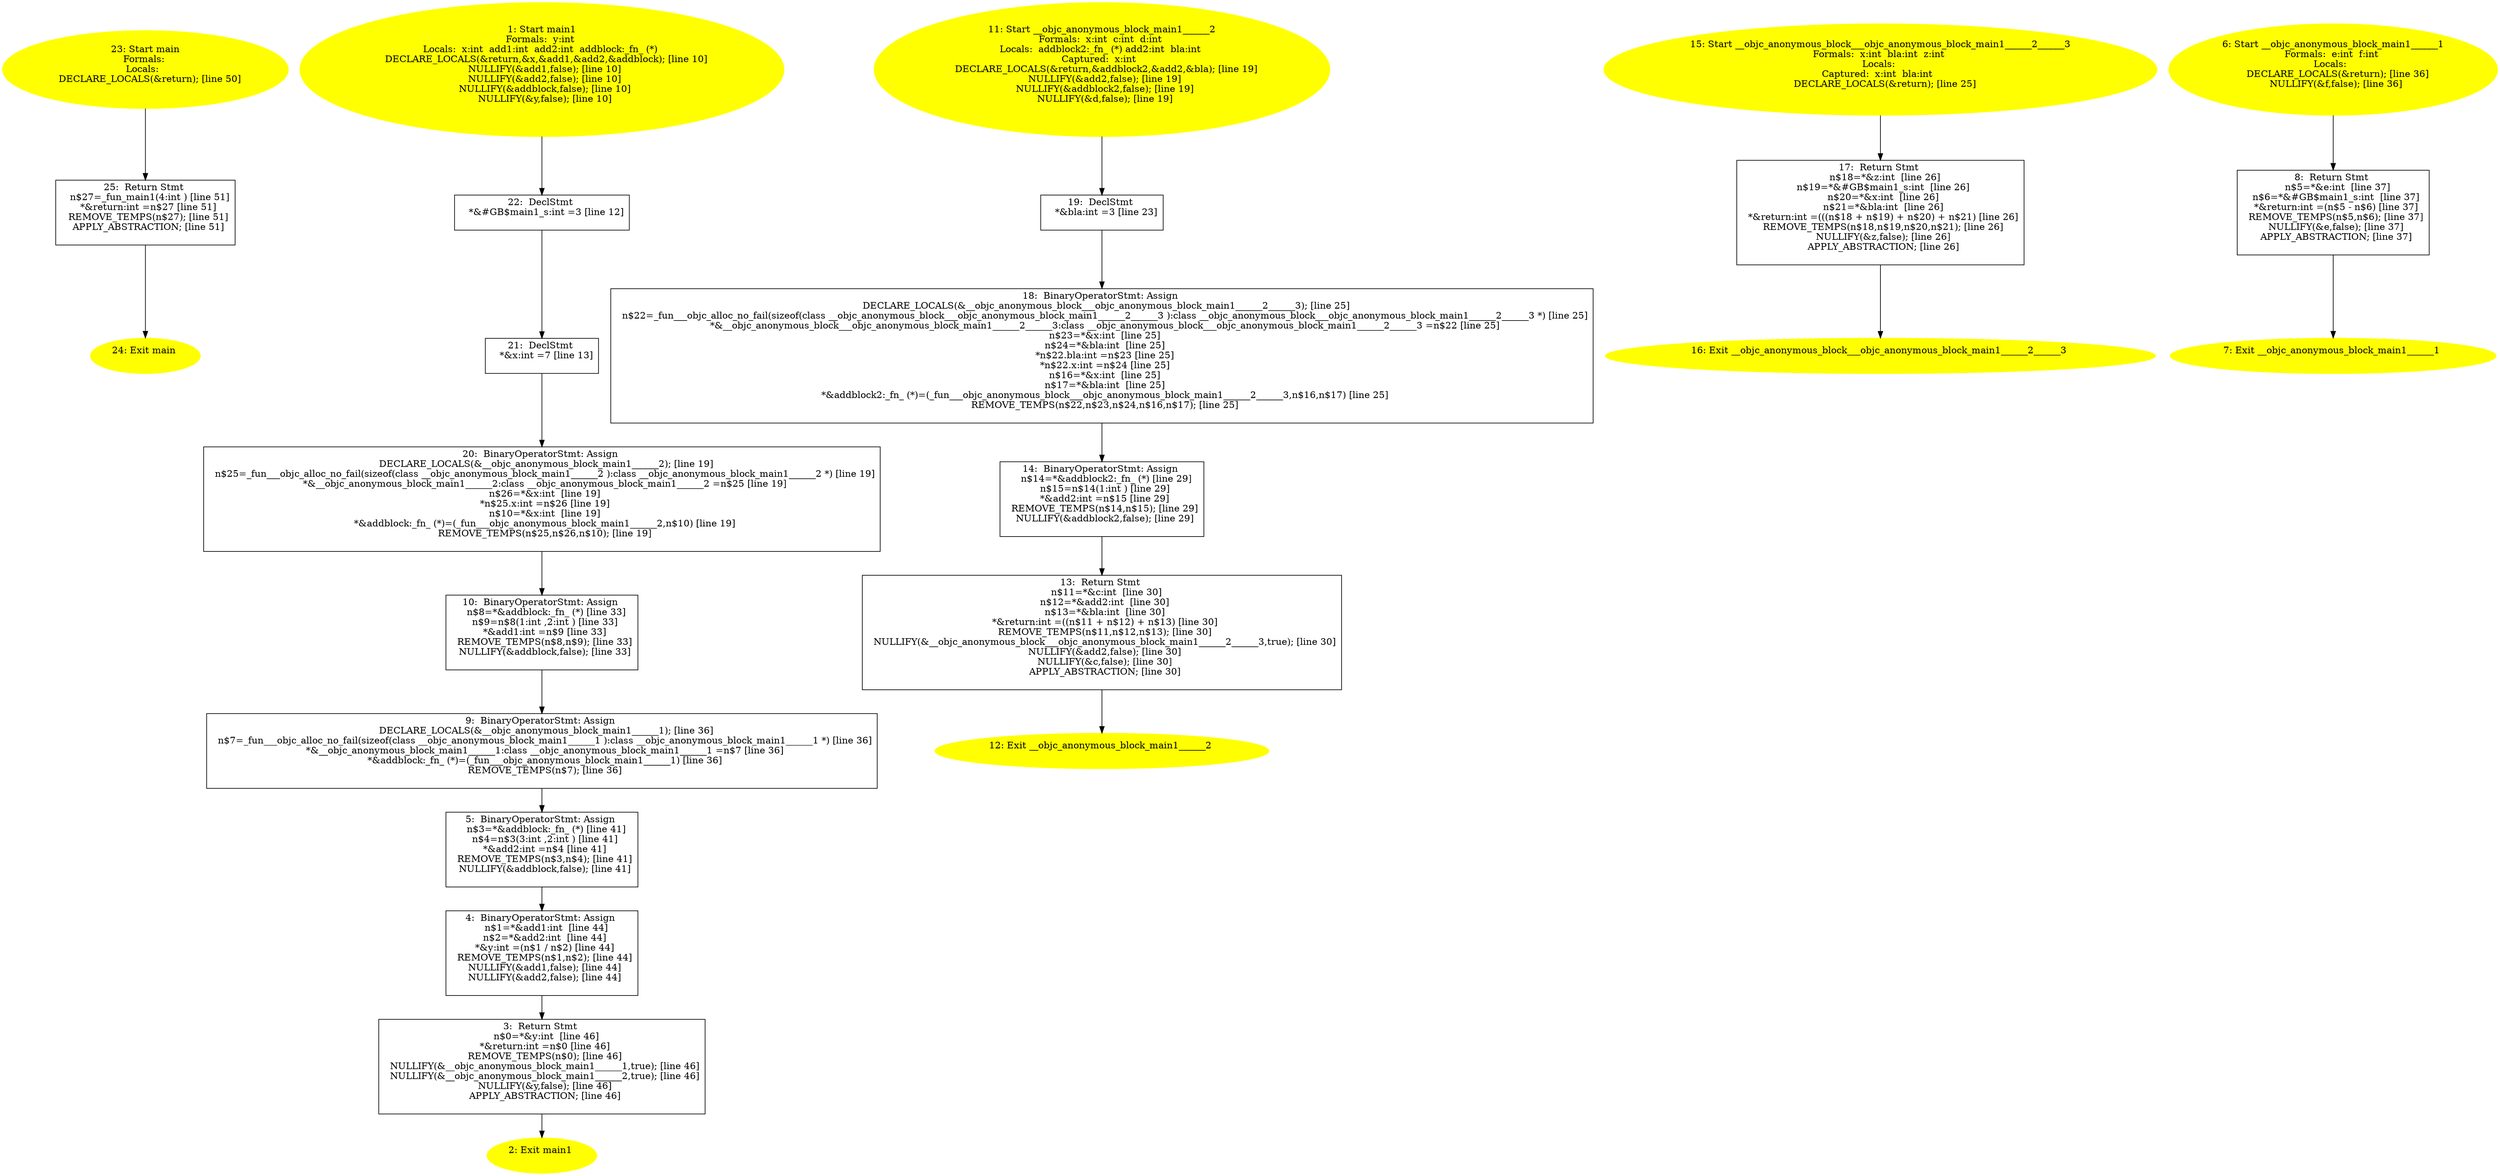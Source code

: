 digraph iCFG {
25 [label="25:  Return Stmt \n   n$27=_fun_main1(4:int ) [line 51]\n  *&return:int =n$27 [line 51]\n  REMOVE_TEMPS(n$27); [line 51]\n  APPLY_ABSTRACTION; [line 51]\n " shape="box"]
	

	 25 -> 24 ;
24 [label="24: Exit main \n  " color=yellow style=filled]
	

23 [label="23: Start main\nFormals: \nLocals:  \n   DECLARE_LOCALS(&return); [line 50]\n " color=yellow style=filled]
	

	 23 -> 25 ;
22 [label="22:  DeclStmt \n   *&#GB$main1_s:int =3 [line 12]\n " shape="box"]
	

	 22 -> 21 ;
21 [label="21:  DeclStmt \n   *&x:int =7 [line 13]\n " shape="box"]
	

	 21 -> 20 ;
20 [label="20:  BinaryOperatorStmt: Assign \n   DECLARE_LOCALS(&__objc_anonymous_block_main1______2); [line 19]\n  n$25=_fun___objc_alloc_no_fail(sizeof(class __objc_anonymous_block_main1______2 ):class __objc_anonymous_block_main1______2 *) [line 19]\n  *&__objc_anonymous_block_main1______2:class __objc_anonymous_block_main1______2 =n$25 [line 19]\n  n$26=*&x:int  [line 19]\n  *n$25.x:int =n$26 [line 19]\n  n$10=*&x:int  [line 19]\n  *&addblock:_fn_ (*)=(_fun___objc_anonymous_block_main1______2,n$10) [line 19]\n  REMOVE_TEMPS(n$25,n$26,n$10); [line 19]\n " shape="box"]
	

	 20 -> 10 ;
19 [label="19:  DeclStmt \n   *&bla:int =3 [line 23]\n " shape="box"]
	

	 19 -> 18 ;
18 [label="18:  BinaryOperatorStmt: Assign \n   DECLARE_LOCALS(&__objc_anonymous_block___objc_anonymous_block_main1______2______3); [line 25]\n  n$22=_fun___objc_alloc_no_fail(sizeof(class __objc_anonymous_block___objc_anonymous_block_main1______2______3 ):class __objc_anonymous_block___objc_anonymous_block_main1______2______3 *) [line 25]\n  *&__objc_anonymous_block___objc_anonymous_block_main1______2______3:class __objc_anonymous_block___objc_anonymous_block_main1______2______3 =n$22 [line 25]\n  n$23=*&x:int  [line 25]\n  n$24=*&bla:int  [line 25]\n  *n$22.bla:int =n$23 [line 25]\n  *n$22.x:int =n$24 [line 25]\n  n$16=*&x:int  [line 25]\n  n$17=*&bla:int  [line 25]\n  *&addblock2:_fn_ (*)=(_fun___objc_anonymous_block___objc_anonymous_block_main1______2______3,n$16,n$17) [line 25]\n  REMOVE_TEMPS(n$22,n$23,n$24,n$16,n$17); [line 25]\n " shape="box"]
	

	 18 -> 14 ;
17 [label="17:  Return Stmt \n   n$18=*&z:int  [line 26]\n  n$19=*&#GB$main1_s:int  [line 26]\n  n$20=*&x:int  [line 26]\n  n$21=*&bla:int  [line 26]\n  *&return:int =(((n$18 + n$19) + n$20) + n$21) [line 26]\n  REMOVE_TEMPS(n$18,n$19,n$20,n$21); [line 26]\n  NULLIFY(&z,false); [line 26]\n  APPLY_ABSTRACTION; [line 26]\n " shape="box"]
	

	 17 -> 16 ;
16 [label="16: Exit __objc_anonymous_block___objc_anonymous_block_main1______2______3 \n  " color=yellow style=filled]
	

15 [label="15: Start __objc_anonymous_block___objc_anonymous_block_main1______2______3\nFormals:  x:int  bla:int  z:int \nLocals: \nCaptured:  x:int  bla:int  \n   DECLARE_LOCALS(&return); [line 25]\n " color=yellow style=filled]
	

	 15 -> 17 ;
14 [label="14:  BinaryOperatorStmt: Assign \n   n$14=*&addblock2:_fn_ (*) [line 29]\n  n$15=n$14(1:int ) [line 29]\n  *&add2:int =n$15 [line 29]\n  REMOVE_TEMPS(n$14,n$15); [line 29]\n  NULLIFY(&addblock2,false); [line 29]\n " shape="box"]
	

	 14 -> 13 ;
13 [label="13:  Return Stmt \n   n$11=*&c:int  [line 30]\n  n$12=*&add2:int  [line 30]\n  n$13=*&bla:int  [line 30]\n  *&return:int =((n$11 + n$12) + n$13) [line 30]\n  REMOVE_TEMPS(n$11,n$12,n$13); [line 30]\n  NULLIFY(&__objc_anonymous_block___objc_anonymous_block_main1______2______3,true); [line 30]\n  NULLIFY(&add2,false); [line 30]\n  NULLIFY(&c,false); [line 30]\n  APPLY_ABSTRACTION; [line 30]\n " shape="box"]
	

	 13 -> 12 ;
12 [label="12: Exit __objc_anonymous_block_main1______2 \n  " color=yellow style=filled]
	

11 [label="11: Start __objc_anonymous_block_main1______2\nFormals:  x:int  c:int  d:int \nLocals:  addblock2:_fn_ (*) add2:int  bla:int \nCaptured:  x:int  \n   DECLARE_LOCALS(&return,&addblock2,&add2,&bla); [line 19]\n  NULLIFY(&add2,false); [line 19]\n  NULLIFY(&addblock2,false); [line 19]\n  NULLIFY(&d,false); [line 19]\n " color=yellow style=filled]
	

	 11 -> 19 ;
10 [label="10:  BinaryOperatorStmt: Assign \n   n$8=*&addblock:_fn_ (*) [line 33]\n  n$9=n$8(1:int ,2:int ) [line 33]\n  *&add1:int =n$9 [line 33]\n  REMOVE_TEMPS(n$8,n$9); [line 33]\n  NULLIFY(&addblock,false); [line 33]\n " shape="box"]
	

	 10 -> 9 ;
9 [label="9:  BinaryOperatorStmt: Assign \n   DECLARE_LOCALS(&__objc_anonymous_block_main1______1); [line 36]\n  n$7=_fun___objc_alloc_no_fail(sizeof(class __objc_anonymous_block_main1______1 ):class __objc_anonymous_block_main1______1 *) [line 36]\n  *&__objc_anonymous_block_main1______1:class __objc_anonymous_block_main1______1 =n$7 [line 36]\n  *&addblock:_fn_ (*)=(_fun___objc_anonymous_block_main1______1) [line 36]\n  REMOVE_TEMPS(n$7); [line 36]\n " shape="box"]
	

	 9 -> 5 ;
8 [label="8:  Return Stmt \n   n$5=*&e:int  [line 37]\n  n$6=*&#GB$main1_s:int  [line 37]\n  *&return:int =(n$5 - n$6) [line 37]\n  REMOVE_TEMPS(n$5,n$6); [line 37]\n  NULLIFY(&e,false); [line 37]\n  APPLY_ABSTRACTION; [line 37]\n " shape="box"]
	

	 8 -> 7 ;
7 [label="7: Exit __objc_anonymous_block_main1______1 \n  " color=yellow style=filled]
	

6 [label="6: Start __objc_anonymous_block_main1______1\nFormals:  e:int  f:int \nLocals:  \n   DECLARE_LOCALS(&return); [line 36]\n  NULLIFY(&f,false); [line 36]\n " color=yellow style=filled]
	

	 6 -> 8 ;
5 [label="5:  BinaryOperatorStmt: Assign \n   n$3=*&addblock:_fn_ (*) [line 41]\n  n$4=n$3(3:int ,2:int ) [line 41]\n  *&add2:int =n$4 [line 41]\n  REMOVE_TEMPS(n$3,n$4); [line 41]\n  NULLIFY(&addblock,false); [line 41]\n " shape="box"]
	

	 5 -> 4 ;
4 [label="4:  BinaryOperatorStmt: Assign \n   n$1=*&add1:int  [line 44]\n  n$2=*&add2:int  [line 44]\n  *&y:int =(n$1 / n$2) [line 44]\n  REMOVE_TEMPS(n$1,n$2); [line 44]\n  NULLIFY(&add1,false); [line 44]\n  NULLIFY(&add2,false); [line 44]\n " shape="box"]
	

	 4 -> 3 ;
3 [label="3:  Return Stmt \n   n$0=*&y:int  [line 46]\n  *&return:int =n$0 [line 46]\n  REMOVE_TEMPS(n$0); [line 46]\n  NULLIFY(&__objc_anonymous_block_main1______1,true); [line 46]\n  NULLIFY(&__objc_anonymous_block_main1______2,true); [line 46]\n  NULLIFY(&y,false); [line 46]\n  APPLY_ABSTRACTION; [line 46]\n " shape="box"]
	

	 3 -> 2 ;
2 [label="2: Exit main1 \n  " color=yellow style=filled]
	

1 [label="1: Start main1\nFormals:  y:int \nLocals:  x:int  add1:int  add2:int  addblock:_fn_ (*) \n   DECLARE_LOCALS(&return,&x,&add1,&add2,&addblock); [line 10]\n  NULLIFY(&add1,false); [line 10]\n  NULLIFY(&add2,false); [line 10]\n  NULLIFY(&addblock,false); [line 10]\n  NULLIFY(&y,false); [line 10]\n " color=yellow style=filled]
	

	 1 -> 22 ;
}
